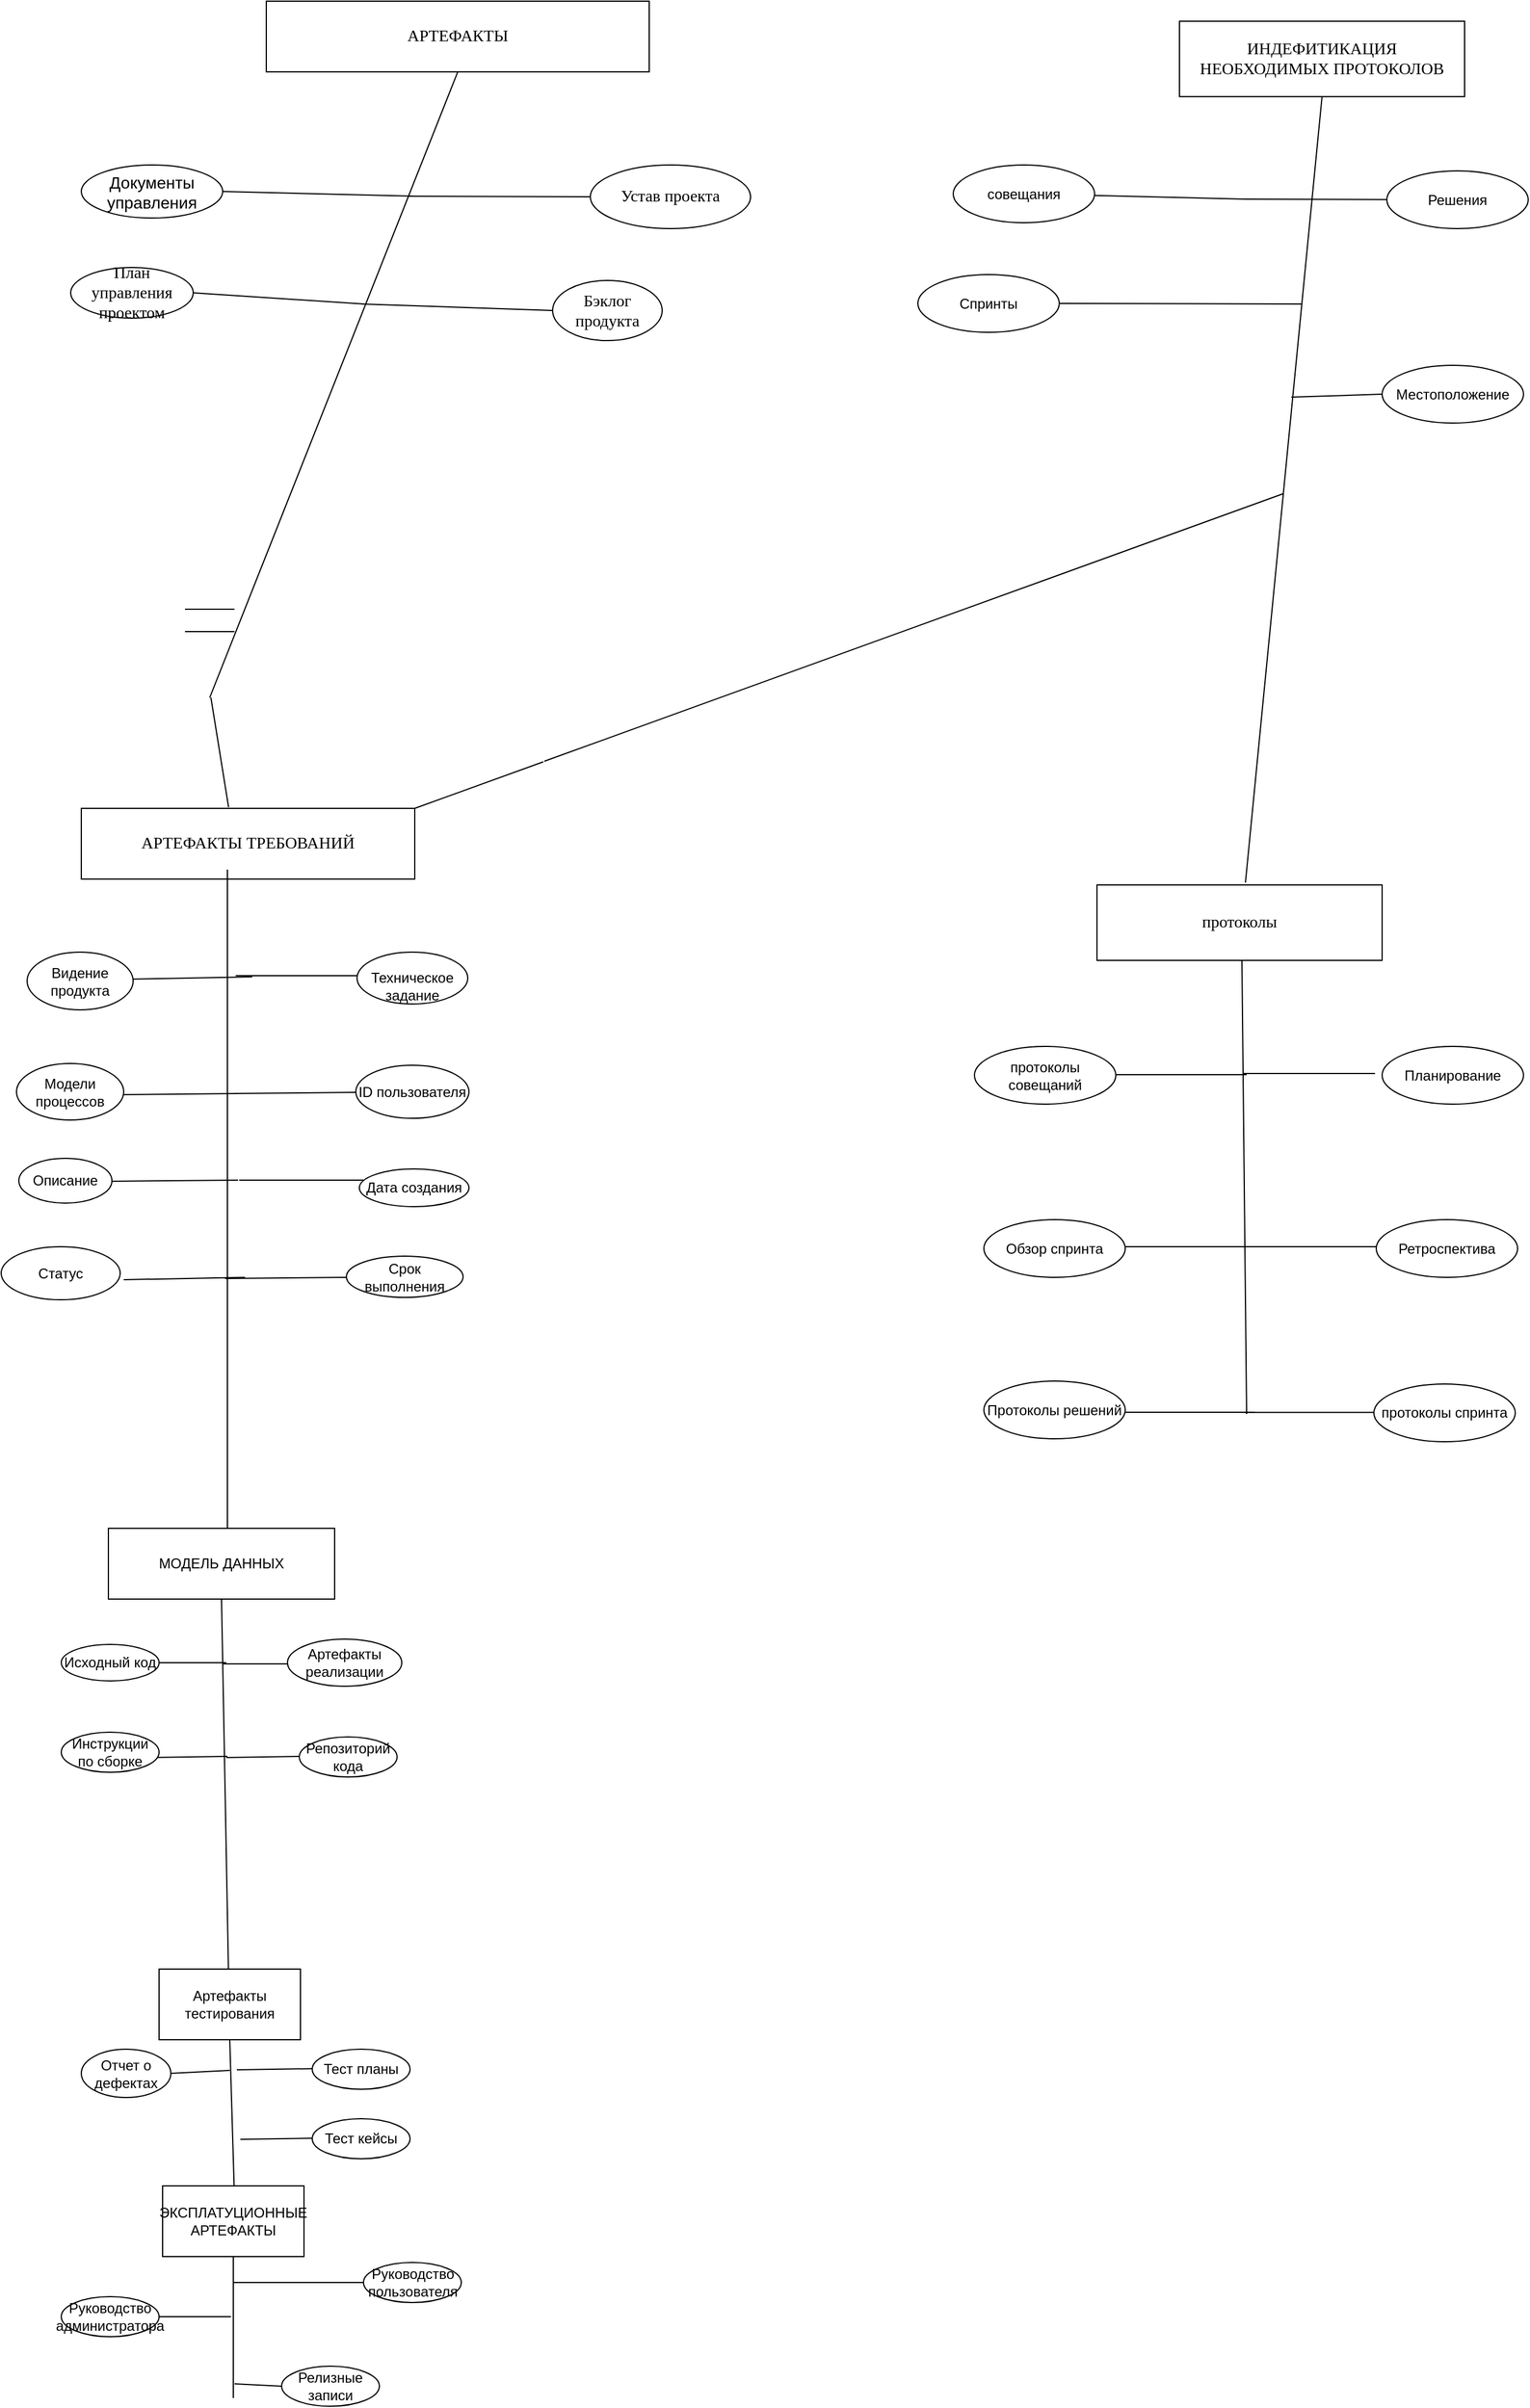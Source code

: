 <mxfile version="28.2.5">
  <diagram name="Страница — 1" id="c7B_IJeVRaq-XSeznX0F">
    <mxGraphModel dx="2978" dy="1994" grid="0" gridSize="10" guides="1" tooltips="1" connect="1" arrows="1" fold="1" page="0" pageScale="1" pageWidth="827" pageHeight="1169" math="0" shadow="0">
      <root>
        <mxCell id="0" />
        <mxCell id="1" parent="0" />
        <mxCell id="fo7hstUSqARlFea2IAHi-1" value="&lt;font style=&quot;font-size: 14px;&quot; face=&quot;Times New Roman&quot;&gt;АРТЕФАКТЫ&lt;/font&gt;" style="rounded=0;whiteSpace=wrap;html=1;" parent="1" vertex="1">
          <mxGeometry x="-1271" y="-1060" width="325" height="60" as="geometry" />
        </mxCell>
        <mxCell id="fo7hstUSqARlFea2IAHi-2" value="" style="endArrow=none;html=1;rounded=0;entryX=0.5;entryY=1;entryDx=0;entryDy=0;" parent="1" edge="1" target="fo7hstUSqARlFea2IAHi-1">
          <mxGeometry width="50" height="50" relative="1" as="geometry">
            <mxPoint x="-1319" y="-469" as="sourcePoint" />
            <mxPoint x="-1315" y="-966" as="targetPoint" />
          </mxGeometry>
        </mxCell>
        <mxCell id="fo7hstUSqARlFea2IAHi-3" value="&lt;font face=&quot;Times New Roman&quot; style=&quot;font-size: 14px;&quot;&gt;Устав проекта&lt;/font&gt;" style="ellipse;whiteSpace=wrap;html=1;" parent="1" vertex="1">
          <mxGeometry x="-996" y="-921" width="136" height="54" as="geometry" />
        </mxCell>
        <mxCell id="fo7hstUSqARlFea2IAHi-4" value="" style="endArrow=none;html=1;rounded=0;entryX=0;entryY=0.5;entryDx=0;entryDy=0;" parent="1" edge="1" target="fo7hstUSqARlFea2IAHi-3">
          <mxGeometry width="50" height="50" relative="1" as="geometry">
            <mxPoint x="-1151" y="-894.5" as="sourcePoint" />
            <mxPoint x="-1040" y="-894.5" as="targetPoint" />
          </mxGeometry>
        </mxCell>
        <mxCell id="fo7hstUSqARlFea2IAHi-5" value="" style="endArrow=none;html=1;rounded=0;exitX=1;exitY=0.5;exitDx=0;exitDy=0;" parent="1" edge="1" source="fo7hstUSqARlFea2IAHi-6">
          <mxGeometry width="50" height="50" relative="1" as="geometry">
            <mxPoint x="-1260" y="-894.5" as="sourcePoint" />
            <mxPoint x="-1145" y="-894.5" as="targetPoint" />
          </mxGeometry>
        </mxCell>
        <mxCell id="fo7hstUSqARlFea2IAHi-6" value="&lt;font style=&quot;font-size: 14px;&quot;&gt;Документы управления&lt;/font&gt;" style="ellipse;whiteSpace=wrap;html=1;" parent="1" vertex="1">
          <mxGeometry x="-1428" y="-921" width="120" height="45" as="geometry" />
        </mxCell>
        <mxCell id="fo7hstUSqARlFea2IAHi-7" value="" style="endArrow=none;html=1;rounded=0;exitX=1;exitY=0.5;exitDx=0;exitDy=0;" parent="1" edge="1" source="fo7hstUSqARlFea2IAHi-8">
          <mxGeometry width="50" height="50" relative="1" as="geometry">
            <mxPoint x="-1301" y="-803" as="sourcePoint" />
            <mxPoint x="-1188" y="-803" as="targetPoint" />
          </mxGeometry>
        </mxCell>
        <mxCell id="fo7hstUSqARlFea2IAHi-8" value="&lt;font face=&quot;Times New Roman&quot; style=&quot;font-size: 14px;&quot;&gt;План управления проектом&lt;/font&gt;" style="ellipse;whiteSpace=wrap;html=1;" parent="1" vertex="1">
          <mxGeometry x="-1437" y="-834" width="104" height="43" as="geometry" />
        </mxCell>
        <mxCell id="fo7hstUSqARlFea2IAHi-9" value="" style="endArrow=none;html=1;rounded=0;entryX=0;entryY=0.5;entryDx=0;entryDy=0;" parent="1" edge="1" target="fo7hstUSqARlFea2IAHi-10">
          <mxGeometry width="50" height="50" relative="1" as="geometry">
            <mxPoint x="-1190" y="-803" as="sourcePoint" />
            <mxPoint x="-1075" y="-803" as="targetPoint" />
          </mxGeometry>
        </mxCell>
        <mxCell id="fo7hstUSqARlFea2IAHi-10" value="&lt;font face=&quot;Times New Roman&quot; style=&quot;font-size: 14px;&quot;&gt;Бэклог продукта&lt;/font&gt;" style="ellipse;whiteSpace=wrap;html=1;" parent="1" vertex="1">
          <mxGeometry x="-1028" y="-823" width="93" height="51" as="geometry" />
        </mxCell>
        <mxCell id="fo7hstUSqARlFea2IAHi-11" value="" style="endArrow=none;html=1;rounded=0;" parent="1" edge="1">
          <mxGeometry width="50" height="50" relative="1" as="geometry">
            <mxPoint x="-1303" y="-376" as="sourcePoint" />
            <mxPoint x="-1318" y="-469" as="targetPoint" />
          </mxGeometry>
        </mxCell>
        <mxCell id="fo7hstUSqARlFea2IAHi-12" value="" style="endArrow=none;html=1;rounded=0;" parent="1" edge="1">
          <mxGeometry width="50" height="50" relative="1" as="geometry">
            <mxPoint x="-1340" y="-544" as="sourcePoint" />
            <mxPoint x="-1298" y="-544" as="targetPoint" />
          </mxGeometry>
        </mxCell>
        <mxCell id="fo7hstUSqARlFea2IAHi-13" value="" style="endArrow=none;html=1;rounded=0;" parent="1" edge="1">
          <mxGeometry width="50" height="50" relative="1" as="geometry">
            <mxPoint x="-1340" y="-525" as="sourcePoint" />
            <mxPoint x="-1298" y="-525" as="targetPoint" />
          </mxGeometry>
        </mxCell>
        <mxCell id="fo7hstUSqARlFea2IAHi-16" value="&lt;font face=&quot;Times New Roman&quot;&gt;&lt;span style=&quot;font-size: 14px;&quot;&gt;АРТЕФАКТЫ ТРЕБОВАНИЙ&lt;/span&gt;&lt;/font&gt;" style="rounded=0;whiteSpace=wrap;html=1;" parent="1" vertex="1">
          <mxGeometry x="-1428" y="-375" width="283" height="60" as="geometry" />
        </mxCell>
        <mxCell id="fo7hstUSqARlFea2IAHi-17" value="" style="endArrow=none;html=1;rounded=0;" parent="1" edge="1">
          <mxGeometry width="50" height="50" relative="1" as="geometry">
            <mxPoint x="-1304" y="239" as="sourcePoint" />
            <mxPoint x="-1304" y="-323" as="targetPoint" />
          </mxGeometry>
        </mxCell>
        <mxCell id="fo7hstUSqARlFea2IAHi-18" value="&lt;br&gt;&lt;div&gt;Техническое задание&lt;/div&gt;" style="ellipse;whiteSpace=wrap;html=1;" parent="1" vertex="1">
          <mxGeometry x="-1194" y="-253" width="94" height="44" as="geometry" />
        </mxCell>
        <mxCell id="fo7hstUSqARlFea2IAHi-19" value="" style="endArrow=none;html=1;rounded=0;" parent="1" edge="1">
          <mxGeometry width="50" height="50" relative="1" as="geometry">
            <mxPoint x="-1297" y="-233" as="sourcePoint" />
            <mxPoint x="-1193.5" y="-233" as="targetPoint" />
          </mxGeometry>
        </mxCell>
        <mxCell id="fo7hstUSqARlFea2IAHi-20" value="" style="endArrow=none;html=1;rounded=0;" parent="1" target="fo7hstUSqARlFea2IAHi-21" edge="1">
          <mxGeometry width="50" height="50" relative="1" as="geometry">
            <mxPoint x="-1299" y="-133" as="sourcePoint" />
            <mxPoint x="-1196" y="-133" as="targetPoint" />
          </mxGeometry>
        </mxCell>
        <mxCell id="fo7hstUSqARlFea2IAHi-21" value="ID пользователя" style="ellipse;whiteSpace=wrap;html=1;" parent="1" vertex="1">
          <mxGeometry x="-1195" y="-157" width="96" height="45" as="geometry" />
        </mxCell>
        <mxCell id="fo7hstUSqARlFea2IAHi-22" value="" style="endArrow=none;html=1;rounded=0;" parent="1" edge="1">
          <mxGeometry width="50" height="50" relative="1" as="geometry">
            <mxPoint x="-1390" y="-230" as="sourcePoint" />
            <mxPoint x="-1283" y="-232" as="targetPoint" />
          </mxGeometry>
        </mxCell>
        <mxCell id="fo7hstUSqARlFea2IAHi-24" value="Видение продукта" style="ellipse;whiteSpace=wrap;html=1;" parent="1" vertex="1">
          <mxGeometry x="-1474" y="-253" width="90" height="49" as="geometry" />
        </mxCell>
        <mxCell id="fo7hstUSqARlFea2IAHi-25" value="" style="endArrow=none;html=1;rounded=0;" parent="1" edge="1">
          <mxGeometry width="50" height="50" relative="1" as="geometry">
            <mxPoint x="-1399" y="-132" as="sourcePoint" />
            <mxPoint x="-1295" y="-133" as="targetPoint" />
          </mxGeometry>
        </mxCell>
        <mxCell id="fo7hstUSqARlFea2IAHi-26" value="Модели процессов" style="ellipse;whiteSpace=wrap;html=1;" parent="1" vertex="1">
          <mxGeometry x="-1483" y="-158.5" width="91" height="48" as="geometry" />
        </mxCell>
        <mxCell id="fo7hstUSqARlFea2IAHi-27" value="" style="endArrow=none;html=1;rounded=0;" parent="1" edge="1">
          <mxGeometry width="50" height="50" relative="1" as="geometry">
            <mxPoint x="-1405" y="-58.5" as="sourcePoint" />
            <mxPoint x="-1295" y="-59.5" as="targetPoint" />
          </mxGeometry>
        </mxCell>
        <mxCell id="fo7hstUSqARlFea2IAHi-28" value="Описание" style="ellipse;whiteSpace=wrap;html=1;" parent="1" vertex="1">
          <mxGeometry x="-1481" y="-78" width="79" height="38" as="geometry" />
        </mxCell>
        <mxCell id="fo7hstUSqARlFea2IAHi-29" value="" style="endArrow=none;html=1;rounded=0;" parent="1" edge="1">
          <mxGeometry width="50" height="50" relative="1" as="geometry">
            <mxPoint x="-1294" y="-59.5" as="sourcePoint" />
            <mxPoint x="-1188" y="-59.5" as="targetPoint" />
          </mxGeometry>
        </mxCell>
        <mxCell id="fo7hstUSqARlFea2IAHi-30" value="Дата создания" style="ellipse;whiteSpace=wrap;html=1;" parent="1" vertex="1">
          <mxGeometry x="-1192" y="-69" width="93" height="32" as="geometry" />
        </mxCell>
        <mxCell id="fo7hstUSqARlFea2IAHi-31" value="" style="endArrow=none;html=1;rounded=0;" parent="1" edge="1">
          <mxGeometry width="50" height="50" relative="1" as="geometry">
            <mxPoint x="-1306" y="24" as="sourcePoint" />
            <mxPoint x="-1203" y="23" as="targetPoint" />
          </mxGeometry>
        </mxCell>
        <mxCell id="fo7hstUSqARlFea2IAHi-32" value="Срок выполнения" style="ellipse;whiteSpace=wrap;html=1;" parent="1" vertex="1">
          <mxGeometry x="-1203" y="5" width="99" height="35" as="geometry" />
        </mxCell>
        <mxCell id="fo7hstUSqARlFea2IAHi-33" value="" style="endArrow=none;html=1;rounded=0;" parent="1" edge="1">
          <mxGeometry width="50" height="50" relative="1" as="geometry">
            <mxPoint x="-1392" y="25" as="sourcePoint" />
            <mxPoint x="-1289" y="23" as="targetPoint" />
          </mxGeometry>
        </mxCell>
        <mxCell id="fo7hstUSqARlFea2IAHi-34" value="Статус" style="ellipse;whiteSpace=wrap;html=1;" parent="1" vertex="1">
          <mxGeometry x="-1496" y="-3" width="101" height="45" as="geometry" />
        </mxCell>
        <mxCell id="fo7hstUSqARlFea2IAHi-36" value="МОДЕЛЬ ДАННЫХ" style="rounded=0;whiteSpace=wrap;html=1;" parent="1" vertex="1">
          <mxGeometry x="-1405" y="236" width="192" height="60" as="geometry" />
        </mxCell>
        <mxCell id="fo7hstUSqARlFea2IAHi-46" value="" style="endArrow=none;html=1;rounded=0;entryX=0.5;entryY=1;entryDx=0;entryDy=0;" parent="1" edge="1" target="fo7hstUSqARlFea2IAHi-36">
          <mxGeometry width="50" height="50" relative="1" as="geometry">
            <mxPoint x="-1303" y="617" as="sourcePoint" />
            <mxPoint x="-1298" y="591" as="targetPoint" />
          </mxGeometry>
        </mxCell>
        <mxCell id="fo7hstUSqARlFea2IAHi-47" value="" style="endArrow=none;html=1;rounded=0;" parent="1" edge="1">
          <mxGeometry width="50" height="50" relative="1" as="geometry">
            <mxPoint x="-1308" y="351" as="sourcePoint" />
            <mxPoint x="-1248" y="351" as="targetPoint" />
          </mxGeometry>
        </mxCell>
        <mxCell id="fo7hstUSqARlFea2IAHi-48" value="Артефакты реализации" style="ellipse;whiteSpace=wrap;html=1;" parent="1" vertex="1">
          <mxGeometry x="-1253" y="330" width="97" height="40" as="geometry" />
        </mxCell>
        <mxCell id="fo7hstUSqARlFea2IAHi-49" value="" style="endArrow=none;html=1;rounded=0;" parent="1" target="fo7hstUSqARlFea2IAHi-50" edge="1">
          <mxGeometry width="50" height="50" relative="1" as="geometry">
            <mxPoint x="-1305" y="350" as="sourcePoint" />
            <mxPoint x="-1227" y="706" as="targetPoint" />
          </mxGeometry>
        </mxCell>
        <mxCell id="fo7hstUSqARlFea2IAHi-50" value="Исходный код" style="ellipse;whiteSpace=wrap;html=1;" parent="1" vertex="1">
          <mxGeometry x="-1445" y="334.5" width="83" height="31" as="geometry" />
        </mxCell>
        <mxCell id="fo7hstUSqARlFea2IAHi-51" value="" style="endArrow=none;html=1;rounded=0;" parent="1" edge="1">
          <mxGeometry width="50" height="50" relative="1" as="geometry">
            <mxPoint x="-1305" y="430.5" as="sourcePoint" />
            <mxPoint x="-1239" y="429.5" as="targetPoint" />
          </mxGeometry>
        </mxCell>
        <mxCell id="fo7hstUSqARlFea2IAHi-52" value="Репозиторий кода" style="ellipse;whiteSpace=wrap;html=1;" parent="1" vertex="1">
          <mxGeometry x="-1243" y="413" width="83" height="34" as="geometry" />
        </mxCell>
        <mxCell id="fo7hstUSqARlFea2IAHi-54" value="" style="endArrow=none;html=1;rounded=0;" parent="1" edge="1">
          <mxGeometry width="50" height="50" relative="1" as="geometry">
            <mxPoint x="-1370" y="430.5" as="sourcePoint" />
            <mxPoint x="-1304" y="429.5" as="targetPoint" />
          </mxGeometry>
        </mxCell>
        <mxCell id="fo7hstUSqARlFea2IAHi-57" value="Инструкции по сборке" style="ellipse;whiteSpace=wrap;html=1;" parent="1" vertex="1">
          <mxGeometry x="-1445" y="409" width="83" height="34" as="geometry" />
        </mxCell>
        <mxCell id="fo7hstUSqARlFea2IAHi-58" value="" style="endArrow=none;html=1;rounded=0;" parent="1" edge="1">
          <mxGeometry width="50" height="50" relative="1" as="geometry">
            <mxPoint x="-1296" y="695.5" as="sourcePoint" />
            <mxPoint x="-1230" y="694.5" as="targetPoint" />
          </mxGeometry>
        </mxCell>
        <mxCell id="fo7hstUSqARlFea2IAHi-59" value="Тест планы" style="ellipse;whiteSpace=wrap;html=1;" parent="1" vertex="1">
          <mxGeometry x="-1232" y="678" width="83" height="34" as="geometry" />
        </mxCell>
        <mxCell id="fo7hstUSqARlFea2IAHi-60" value="" style="endArrow=none;html=1;rounded=0;" parent="1" edge="1">
          <mxGeometry width="50" height="50" relative="1" as="geometry">
            <mxPoint x="-1293" y="754.5" as="sourcePoint" />
            <mxPoint x="-1227" y="753.5" as="targetPoint" />
          </mxGeometry>
        </mxCell>
        <mxCell id="fo7hstUSqARlFea2IAHi-61" value="Тест кейсы" style="ellipse;whiteSpace=wrap;html=1;" parent="1" vertex="1">
          <mxGeometry x="-1232" y="737" width="83" height="34" as="geometry" />
        </mxCell>
        <mxCell id="fo7hstUSqARlFea2IAHi-62" value="" style="endArrow=none;html=1;rounded=0;" parent="1" edge="1">
          <mxGeometry width="50" height="50" relative="1" as="geometry">
            <mxPoint x="-1035" y="-415" as="sourcePoint" />
            <mxPoint x="-408" y="-642" as="targetPoint" />
          </mxGeometry>
        </mxCell>
        <mxCell id="fo7hstUSqARlFea2IAHi-64" value="" style="endArrow=none;html=1;rounded=0;entryX=0.5;entryY=1;entryDx=0;entryDy=0;" parent="1" edge="1" target="fo7hstUSqARlFea2IAHi-65">
          <mxGeometry width="50" height="50" relative="1" as="geometry">
            <mxPoint x="-440" y="-312" as="sourcePoint" />
            <mxPoint x="-716" y="-999" as="targetPoint" />
          </mxGeometry>
        </mxCell>
        <mxCell id="fo7hstUSqARlFea2IAHi-65" value="&lt;font face=&quot;Times New Roman&quot;&gt;&lt;span style=&quot;font-size: 14px;&quot;&gt;ИНДЕФИТИКАЦИЯ НЕОБХОДИМЫХ ПРОТОКОЛОВ&lt;/span&gt;&lt;/font&gt;" style="rounded=0;whiteSpace=wrap;html=1;" parent="1" vertex="1">
          <mxGeometry x="-496" y="-1043" width="242" height="64" as="geometry" />
        </mxCell>
        <mxCell id="fo7hstUSqARlFea2IAHi-66" value="" style="endArrow=none;html=1;rounded=0;" parent="1" edge="1" target="fo7hstUSqARlFea2IAHi-67">
          <mxGeometry width="50" height="50" relative="1" as="geometry">
            <mxPoint x="-441" y="-892" as="sourcePoint" />
            <mxPoint x="-329" y="-892" as="targetPoint" />
          </mxGeometry>
        </mxCell>
        <mxCell id="fo7hstUSqARlFea2IAHi-67" value="Решения" style="ellipse;whiteSpace=wrap;html=1;" parent="1" vertex="1">
          <mxGeometry x="-320" y="-916" width="120" height="49" as="geometry" />
        </mxCell>
        <mxCell id="fo7hstUSqARlFea2IAHi-68" value="" style="endArrow=none;html=1;rounded=0;" parent="1" edge="1" source="fo7hstUSqARlFea2IAHi-69">
          <mxGeometry width="50" height="50" relative="1" as="geometry">
            <mxPoint x="-552" y="-892" as="sourcePoint" />
            <mxPoint x="-440" y="-892" as="targetPoint" />
          </mxGeometry>
        </mxCell>
        <mxCell id="fo7hstUSqARlFea2IAHi-69" value="совещания" style="ellipse;whiteSpace=wrap;html=1;" parent="1" vertex="1">
          <mxGeometry x="-688" y="-921" width="120" height="49" as="geometry" />
        </mxCell>
        <mxCell id="fo7hstUSqARlFea2IAHi-72" value="" style="endArrow=none;html=1;rounded=0;exitX=1;exitY=0.5;exitDx=0;exitDy=0;" parent="1" edge="1" source="fo7hstUSqARlFea2IAHi-73">
          <mxGeometry width="50" height="50" relative="1" as="geometry">
            <mxPoint x="-602" y="-806" as="sourcePoint" />
            <mxPoint x="-392" y="-803" as="targetPoint" />
          </mxGeometry>
        </mxCell>
        <mxCell id="fo7hstUSqARlFea2IAHi-73" value="Спринты" style="ellipse;whiteSpace=wrap;html=1;" parent="1" vertex="1">
          <mxGeometry x="-718" y="-828" width="120" height="49" as="geometry" />
        </mxCell>
        <mxCell id="fo7hstUSqARlFea2IAHi-74" value="" style="endArrow=none;html=1;rounded=0;entryX=0;entryY=0.5;entryDx=0;entryDy=0;" parent="1" edge="1" target="fo7hstUSqARlFea2IAHi-75">
          <mxGeometry width="50" height="50" relative="1" as="geometry">
            <mxPoint x="-401" y="-724" as="sourcePoint" />
            <mxPoint x="-456" y="-727" as="targetPoint" />
          </mxGeometry>
        </mxCell>
        <mxCell id="fo7hstUSqARlFea2IAHi-75" value="Местоположение" style="ellipse;whiteSpace=wrap;html=1;" parent="1" vertex="1">
          <mxGeometry x="-324" y="-751" width="120" height="49" as="geometry" />
        </mxCell>
        <mxCell id="fo7hstUSqARlFea2IAHi-77" value="&lt;font face=&quot;Times New Roman&quot;&gt;&lt;span style=&quot;font-size: 14px;&quot;&gt;протоколы&lt;/span&gt;&lt;/font&gt;" style="rounded=0;whiteSpace=wrap;html=1;" parent="1" vertex="1">
          <mxGeometry x="-566" y="-310" width="242" height="64" as="geometry" />
        </mxCell>
        <mxCell id="fo7hstUSqARlFea2IAHi-78" value="" style="endArrow=none;html=1;rounded=0;" parent="1" edge="1">
          <mxGeometry width="50" height="50" relative="1" as="geometry">
            <mxPoint x="-439" y="139" as="sourcePoint" />
            <mxPoint x="-443" y="-246" as="targetPoint" />
          </mxGeometry>
        </mxCell>
        <mxCell id="fo7hstUSqARlFea2IAHi-79" value="" style="endArrow=none;html=1;rounded=0;" parent="1" edge="1">
          <mxGeometry width="50" height="50" relative="1" as="geometry">
            <mxPoint x="-442" y="-150" as="sourcePoint" />
            <mxPoint x="-330" y="-150" as="targetPoint" />
          </mxGeometry>
        </mxCell>
        <mxCell id="fo7hstUSqARlFea2IAHi-80" value="Планирование" style="ellipse;whiteSpace=wrap;html=1;" parent="1" vertex="1">
          <mxGeometry x="-324" y="-173" width="120" height="49" as="geometry" />
        </mxCell>
        <mxCell id="fo7hstUSqARlFea2IAHi-81" value="" style="endArrow=none;html=1;rounded=0;" parent="1" edge="1">
          <mxGeometry width="50" height="50" relative="1" as="geometry">
            <mxPoint x="-551" y="-149" as="sourcePoint" />
            <mxPoint x="-439" y="-149" as="targetPoint" />
          </mxGeometry>
        </mxCell>
        <mxCell id="fo7hstUSqARlFea2IAHi-82" value="протоколы совещаний" style="ellipse;whiteSpace=wrap;html=1;" parent="1" vertex="1">
          <mxGeometry x="-670" y="-173" width="120" height="49" as="geometry" />
        </mxCell>
        <mxCell id="fo7hstUSqARlFea2IAHi-83" value="" style="endArrow=none;html=1;rounded=0;" parent="1" edge="1">
          <mxGeometry width="50" height="50" relative="1" as="geometry">
            <mxPoint x="-441" y="-3" as="sourcePoint" />
            <mxPoint x="-329" y="-3" as="targetPoint" />
          </mxGeometry>
        </mxCell>
        <mxCell id="fo7hstUSqARlFea2IAHi-84" value="Ретроспектива" style="ellipse;whiteSpace=wrap;html=1;" parent="1" vertex="1">
          <mxGeometry x="-329" y="-26" width="120" height="49" as="geometry" />
        </mxCell>
        <mxCell id="fo7hstUSqARlFea2IAHi-85" value="" style="endArrow=none;html=1;rounded=0;" parent="1" edge="1">
          <mxGeometry width="50" height="50" relative="1" as="geometry">
            <mxPoint x="-550" y="-3" as="sourcePoint" />
            <mxPoint x="-438" y="-3" as="targetPoint" />
          </mxGeometry>
        </mxCell>
        <mxCell id="fo7hstUSqARlFea2IAHi-86" value="Обзор спринта" style="ellipse;whiteSpace=wrap;html=1;" parent="1" vertex="1">
          <mxGeometry x="-662" y="-26" width="120" height="49" as="geometry" />
        </mxCell>
        <mxCell id="fo7hstUSqARlFea2IAHi-87" value="" style="endArrow=none;html=1;rounded=0;" parent="1" edge="1">
          <mxGeometry width="50" height="50" relative="1" as="geometry">
            <mxPoint x="-441" y="137.64" as="sourcePoint" />
            <mxPoint x="-329" y="137.64" as="targetPoint" />
          </mxGeometry>
        </mxCell>
        <mxCell id="fo7hstUSqARlFea2IAHi-88" value="протоколы спринта" style="ellipse;whiteSpace=wrap;html=1;" parent="1" vertex="1">
          <mxGeometry x="-331" y="113.5" width="120" height="49" as="geometry" />
        </mxCell>
        <mxCell id="fo7hstUSqARlFea2IAHi-89" value="" style="endArrow=none;html=1;rounded=0;" parent="1" edge="1">
          <mxGeometry width="50" height="50" relative="1" as="geometry">
            <mxPoint x="-544" y="137.5" as="sourcePoint" />
            <mxPoint x="-432" y="137.5" as="targetPoint" />
          </mxGeometry>
        </mxCell>
        <mxCell id="fo7hstUSqARlFea2IAHi-90" value="Протоколы решений" style="ellipse;whiteSpace=wrap;html=1;" parent="1" vertex="1">
          <mxGeometry x="-662" y="111" width="120" height="49" as="geometry" />
        </mxCell>
        <mxCell id="bIShvIgGqDiLp2vMq10V-1" value="" style="endArrow=none;html=1;rounded=0;exitX=1;exitY=0;exitDx=0;exitDy=0;" edge="1" parent="1" source="fo7hstUSqARlFea2IAHi-16">
          <mxGeometry width="50" height="50" relative="1" as="geometry">
            <mxPoint x="-1145" y="-375" as="sourcePoint" />
            <mxPoint x="-1035.864" y="-414.529" as="targetPoint" />
          </mxGeometry>
        </mxCell>
        <mxCell id="bIShvIgGqDiLp2vMq10V-2" value="Артефакты тестирования" style="rounded=0;whiteSpace=wrap;html=1;" vertex="1" parent="1">
          <mxGeometry x="-1362" y="610" width="120" height="60" as="geometry" />
        </mxCell>
        <mxCell id="bIShvIgGqDiLp2vMq10V-3" value="" style="endArrow=none;html=1;rounded=0;entryX=0.5;entryY=1;entryDx=0;entryDy=0;" edge="1" parent="1" target="bIShvIgGqDiLp2vMq10V-2">
          <mxGeometry width="50" height="50" relative="1" as="geometry">
            <mxPoint x="-1298" y="804" as="sourcePoint" />
            <mxPoint x="-815" y="867" as="targetPoint" />
          </mxGeometry>
        </mxCell>
        <mxCell id="bIShvIgGqDiLp2vMq10V-4" value="Отчет о дефектах" style="ellipse;whiteSpace=wrap;html=1;" vertex="1" parent="1">
          <mxGeometry x="-1428" y="678" width="76" height="41" as="geometry" />
        </mxCell>
        <mxCell id="bIShvIgGqDiLp2vMq10V-5" value="" style="endArrow=none;html=1;rounded=0;exitX=1;exitY=0.5;exitDx=0;exitDy=0;" edge="1" parent="1" source="bIShvIgGqDiLp2vMq10V-4">
          <mxGeometry width="50" height="50" relative="1" as="geometry">
            <mxPoint x="-865" y="917" as="sourcePoint" />
            <mxPoint x="-1302" y="696" as="targetPoint" />
            <Array as="points" />
          </mxGeometry>
        </mxCell>
        <mxCell id="bIShvIgGqDiLp2vMq10V-6" value="ЭКСПЛАТУЦИОННЫЕ АРТЕФАКТЫ" style="rounded=0;whiteSpace=wrap;html=1;" vertex="1" parent="1">
          <mxGeometry x="-1359" y="794" width="120" height="60" as="geometry" />
        </mxCell>
        <mxCell id="bIShvIgGqDiLp2vMq10V-7" value="" style="endArrow=none;html=1;rounded=0;entryX=0.5;entryY=1;entryDx=0;entryDy=0;" edge="1" parent="1" target="bIShvIgGqDiLp2vMq10V-6">
          <mxGeometry width="50" height="50" relative="1" as="geometry">
            <mxPoint x="-1299" y="974" as="sourcePoint" />
            <mxPoint x="-815" y="867" as="targetPoint" />
          </mxGeometry>
        </mxCell>
        <mxCell id="bIShvIgGqDiLp2vMq10V-8" value="" style="endArrow=none;html=1;rounded=0;" edge="1" parent="1">
          <mxGeometry width="50" height="50" relative="1" as="geometry">
            <mxPoint x="-1174" y="876" as="sourcePoint" />
            <mxPoint x="-1299" y="876" as="targetPoint" />
          </mxGeometry>
        </mxCell>
        <mxCell id="bIShvIgGqDiLp2vMq10V-9" value="Руководство пользователя" style="ellipse;whiteSpace=wrap;html=1;" vertex="1" parent="1">
          <mxGeometry x="-1188.5" y="859" width="83" height="34" as="geometry" />
        </mxCell>
        <mxCell id="bIShvIgGqDiLp2vMq10V-10" value="Руководство администратора" style="ellipse;whiteSpace=wrap;html=1;" vertex="1" parent="1">
          <mxGeometry x="-1445" y="888" width="83" height="34" as="geometry" />
        </mxCell>
        <mxCell id="bIShvIgGqDiLp2vMq10V-11" value="" style="endArrow=none;html=1;rounded=0;exitX=1;exitY=0.5;exitDx=0;exitDy=0;" edge="1" parent="1" source="bIShvIgGqDiLp2vMq10V-10">
          <mxGeometry width="50" height="50" relative="1" as="geometry">
            <mxPoint x="-1348" y="947" as="sourcePoint" />
            <mxPoint x="-1301" y="905" as="targetPoint" />
          </mxGeometry>
        </mxCell>
        <mxCell id="bIShvIgGqDiLp2vMq10V-12" value="Релизные записи" style="ellipse;whiteSpace=wrap;html=1;" vertex="1" parent="1">
          <mxGeometry x="-1258" y="947" width="83" height="34" as="geometry" />
        </mxCell>
        <mxCell id="bIShvIgGqDiLp2vMq10V-13" value="" style="endArrow=none;html=1;rounded=0;entryX=0;entryY=0.5;entryDx=0;entryDy=0;" edge="1" parent="1" target="bIShvIgGqDiLp2vMq10V-12">
          <mxGeometry width="50" height="50" relative="1" as="geometry">
            <mxPoint x="-1298" y="962" as="sourcePoint" />
            <mxPoint x="-815" y="867" as="targetPoint" />
          </mxGeometry>
        </mxCell>
      </root>
    </mxGraphModel>
  </diagram>
</mxfile>
